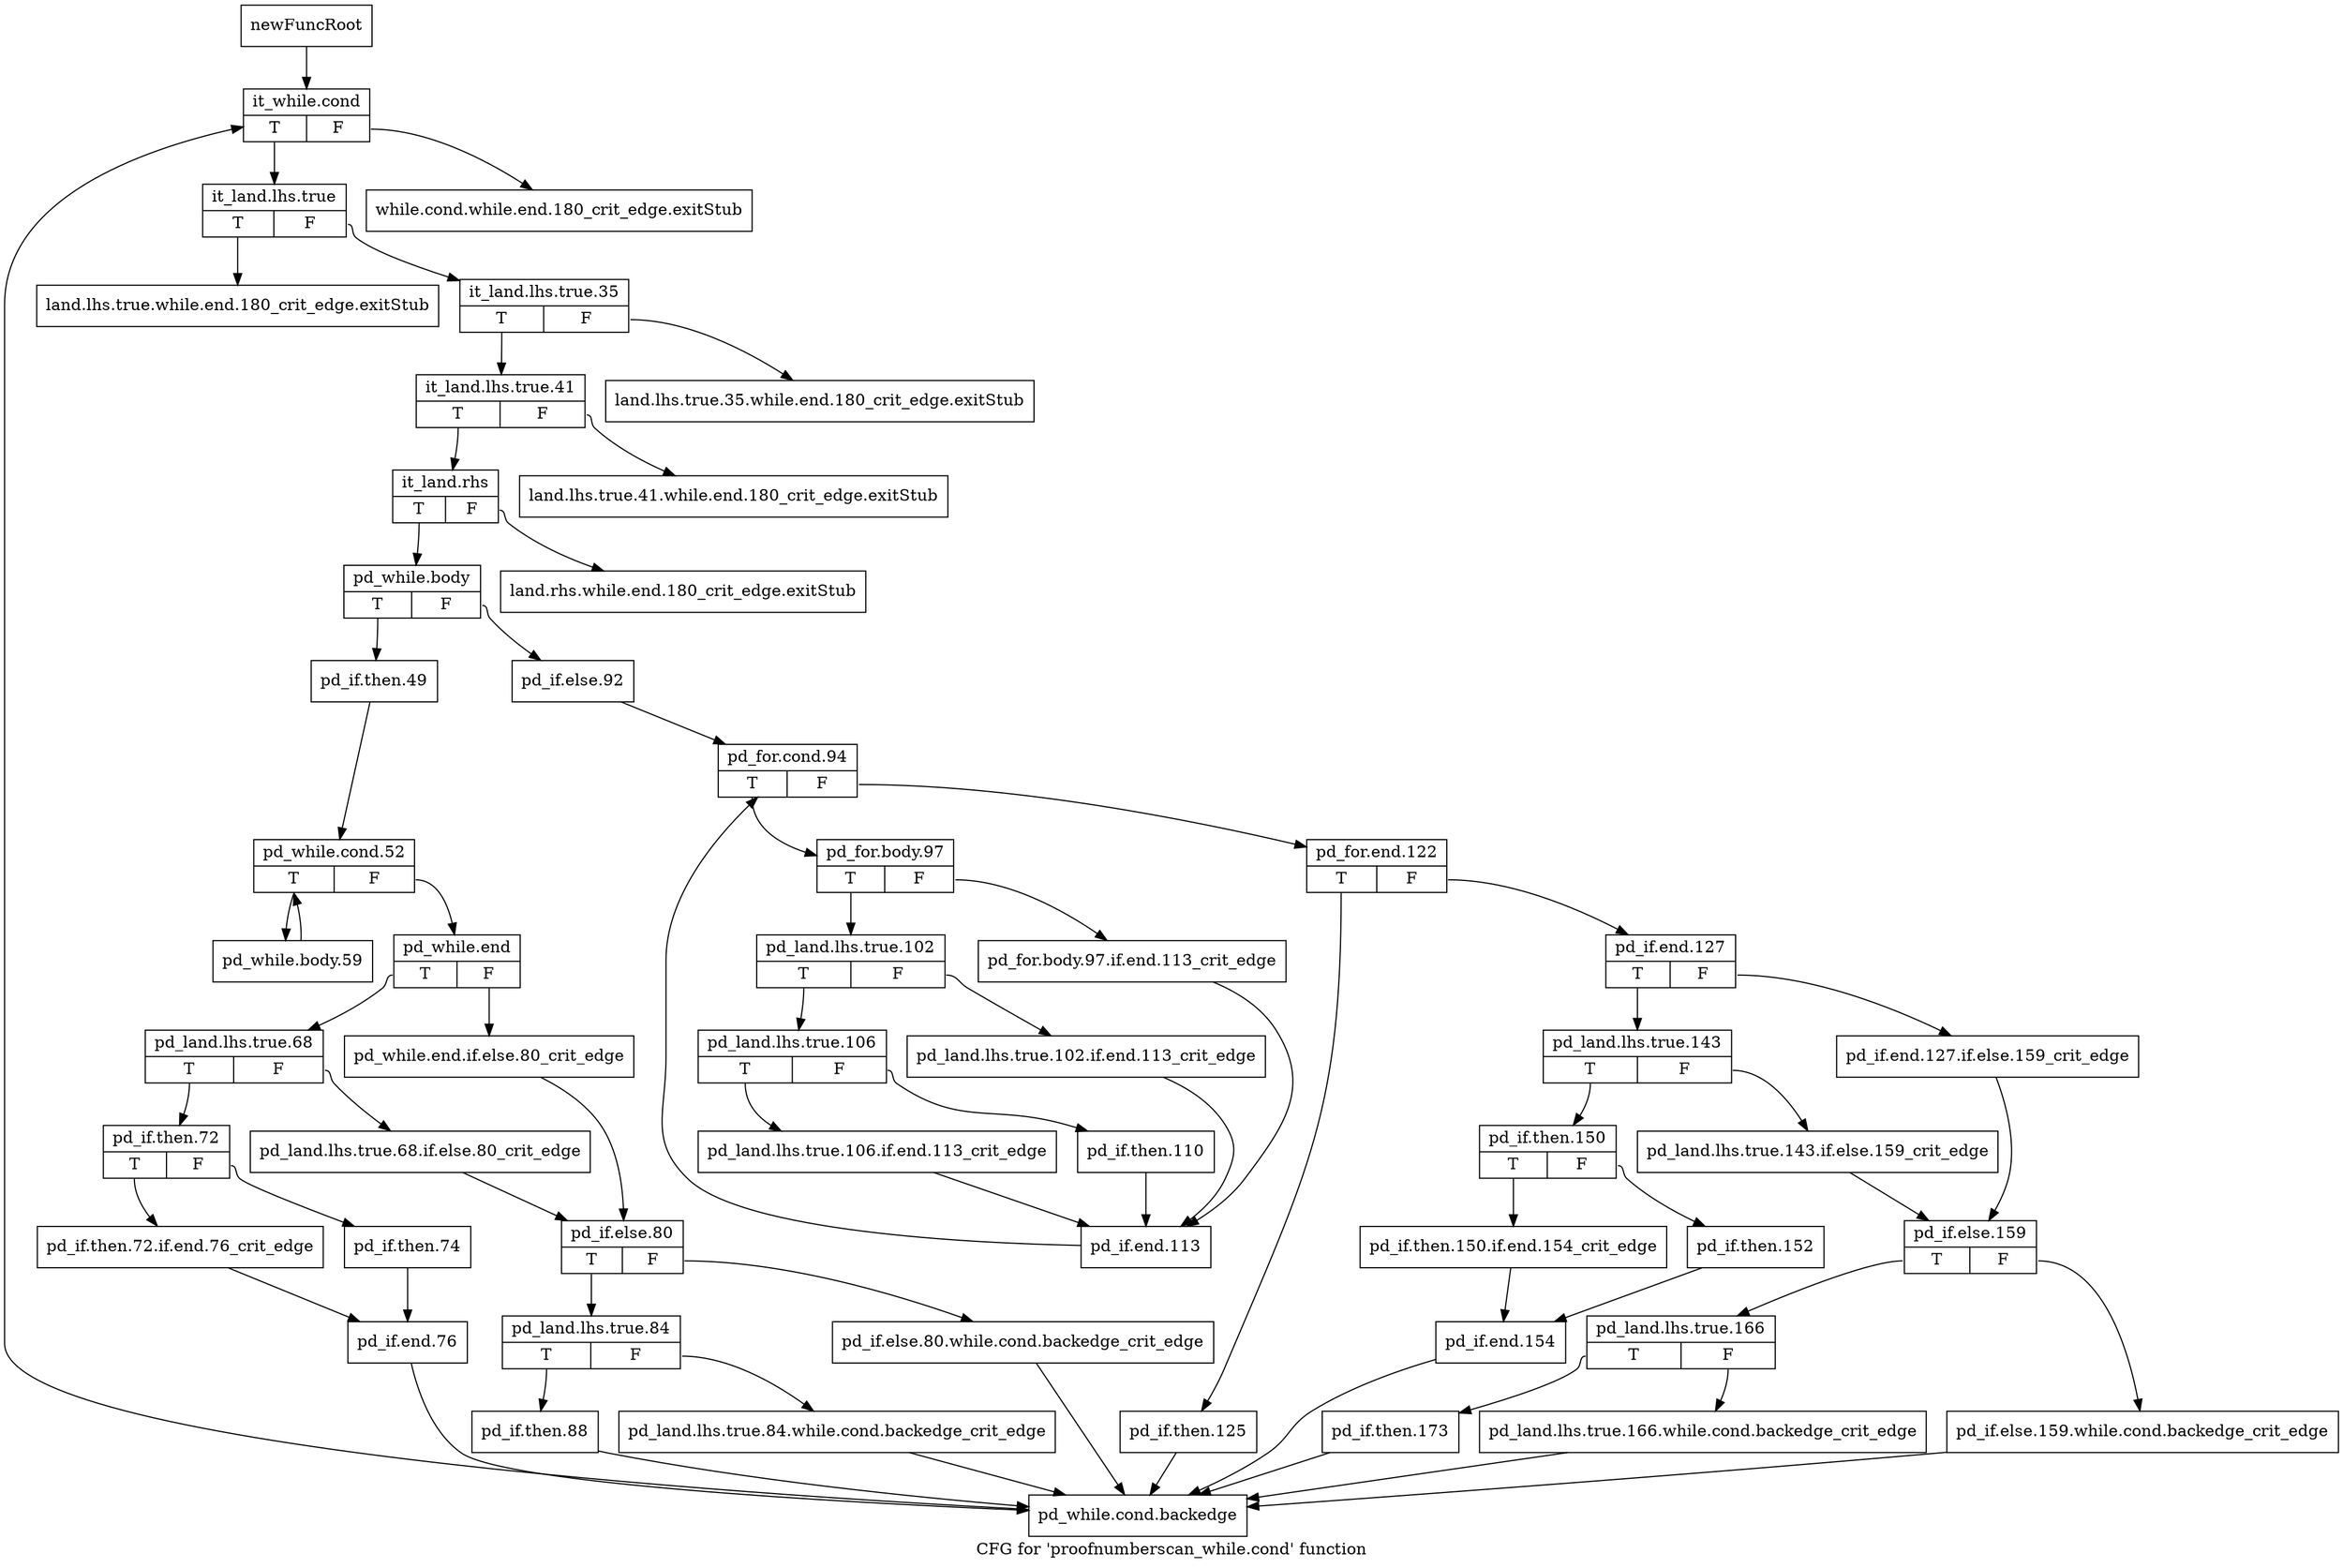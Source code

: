 digraph "CFG for 'proofnumberscan_while.cond' function" {
	label="CFG for 'proofnumberscan_while.cond' function";

	Node0xfd0650 [shape=record,label="{newFuncRoot}"];
	Node0xfd0650 -> Node0xfd0830;
	Node0xfd06a0 [shape=record,label="{while.cond.while.end.180_crit_edge.exitStub}"];
	Node0xfd06f0 [shape=record,label="{land.lhs.true.while.end.180_crit_edge.exitStub}"];
	Node0xfd0740 [shape=record,label="{land.lhs.true.35.while.end.180_crit_edge.exitStub}"];
	Node0xfd0790 [shape=record,label="{land.lhs.true.41.while.end.180_crit_edge.exitStub}"];
	Node0xfd07e0 [shape=record,label="{land.rhs.while.end.180_crit_edge.exitStub}"];
	Node0xfd0830 [shape=record,label="{it_while.cond|{<s0>T|<s1>F}}"];
	Node0xfd0830:s0 -> Node0xfd0880;
	Node0xfd0830:s1 -> Node0xfd06a0;
	Node0xfd0880 [shape=record,label="{it_land.lhs.true|{<s0>T|<s1>F}}"];
	Node0xfd0880:s0 -> Node0xfd06f0;
	Node0xfd0880:s1 -> Node0xfd08d0;
	Node0xfd08d0 [shape=record,label="{it_land.lhs.true.35|{<s0>T|<s1>F}}"];
	Node0xfd08d0:s0 -> Node0xfd0920;
	Node0xfd08d0:s1 -> Node0xfd0740;
	Node0xfd0920 [shape=record,label="{it_land.lhs.true.41|{<s0>T|<s1>F}}"];
	Node0xfd0920:s0 -> Node0xfd0970;
	Node0xfd0920:s1 -> Node0xfd0790;
	Node0xfd0970 [shape=record,label="{it_land.rhs|{<s0>T|<s1>F}}"];
	Node0xfd0970:s0 -> Node0xfd09c0;
	Node0xfd0970:s1 -> Node0xfd07e0;
	Node0xfd09c0 [shape=record,label="{pd_while.body|{<s0>T|<s1>F}}"];
	Node0xfd09c0:s0 -> Node0xfd11e0;
	Node0xfd09c0:s1 -> Node0xfd0a10;
	Node0xfd0a10 [shape=record,label="{pd_if.else.92}"];
	Node0xfd0a10 -> Node0xfd0a60;
	Node0xfd0a60 [shape=record,label="{pd_for.cond.94|{<s0>T|<s1>F}}"];
	Node0xfd0a60:s0 -> Node0xfd0f60;
	Node0xfd0a60:s1 -> Node0xfd0ab0;
	Node0xfd0ab0 [shape=record,label="{pd_for.end.122|{<s0>T|<s1>F}}"];
	Node0xfd0ab0:s0 -> Node0xfd0f10;
	Node0xfd0ab0:s1 -> Node0xfd0b00;
	Node0xfd0b00 [shape=record,label="{pd_if.end.127|{<s0>T|<s1>F}}"];
	Node0xfd0b00:s0 -> Node0xfd0ba0;
	Node0xfd0b00:s1 -> Node0xfd0b50;
	Node0xfd0b50 [shape=record,label="{pd_if.end.127.if.else.159_crit_edge}"];
	Node0xfd0b50 -> Node0xfd0c40;
	Node0xfd0ba0 [shape=record,label="{pd_land.lhs.true.143|{<s0>T|<s1>F}}"];
	Node0xfd0ba0:s0 -> Node0xfd0dd0;
	Node0xfd0ba0:s1 -> Node0xfd0bf0;
	Node0xfd0bf0 [shape=record,label="{pd_land.lhs.true.143.if.else.159_crit_edge}"];
	Node0xfd0bf0 -> Node0xfd0c40;
	Node0xfd0c40 [shape=record,label="{pd_if.else.159|{<s0>T|<s1>F}}"];
	Node0xfd0c40:s0 -> Node0xfd0ce0;
	Node0xfd0c40:s1 -> Node0xfd0c90;
	Node0xfd0c90 [shape=record,label="{pd_if.else.159.while.cond.backedge_crit_edge}"];
	Node0xfd0c90 -> Node0xfd1690;
	Node0xfd0ce0 [shape=record,label="{pd_land.lhs.true.166|{<s0>T|<s1>F}}"];
	Node0xfd0ce0:s0 -> Node0xfd0d80;
	Node0xfd0ce0:s1 -> Node0xfd0d30;
	Node0xfd0d30 [shape=record,label="{pd_land.lhs.true.166.while.cond.backedge_crit_edge}"];
	Node0xfd0d30 -> Node0xfd1690;
	Node0xfd0d80 [shape=record,label="{pd_if.then.173}"];
	Node0xfd0d80 -> Node0xfd1690;
	Node0xfd0dd0 [shape=record,label="{pd_if.then.150|{<s0>T|<s1>F}}"];
	Node0xfd0dd0:s0 -> Node0xfd0e70;
	Node0xfd0dd0:s1 -> Node0xfd0e20;
	Node0xfd0e20 [shape=record,label="{pd_if.then.152}"];
	Node0xfd0e20 -> Node0xfd0ec0;
	Node0xfd0e70 [shape=record,label="{pd_if.then.150.if.end.154_crit_edge}"];
	Node0xfd0e70 -> Node0xfd0ec0;
	Node0xfd0ec0 [shape=record,label="{pd_if.end.154}"];
	Node0xfd0ec0 -> Node0xfd1690;
	Node0xfd0f10 [shape=record,label="{pd_if.then.125}"];
	Node0xfd0f10 -> Node0xfd1690;
	Node0xfd0f60 [shape=record,label="{pd_for.body.97|{<s0>T|<s1>F}}"];
	Node0xfd0f60:s0 -> Node0xfd1000;
	Node0xfd0f60:s1 -> Node0xfd0fb0;
	Node0xfd0fb0 [shape=record,label="{pd_for.body.97.if.end.113_crit_edge}"];
	Node0xfd0fb0 -> Node0xfd1190;
	Node0xfd1000 [shape=record,label="{pd_land.lhs.true.102|{<s0>T|<s1>F}}"];
	Node0xfd1000:s0 -> Node0xfd10a0;
	Node0xfd1000:s1 -> Node0xfd1050;
	Node0xfd1050 [shape=record,label="{pd_land.lhs.true.102.if.end.113_crit_edge}"];
	Node0xfd1050 -> Node0xfd1190;
	Node0xfd10a0 [shape=record,label="{pd_land.lhs.true.106|{<s0>T|<s1>F}}"];
	Node0xfd10a0:s0 -> Node0xfd1140;
	Node0xfd10a0:s1 -> Node0xfd10f0;
	Node0xfd10f0 [shape=record,label="{pd_if.then.110}"];
	Node0xfd10f0 -> Node0xfd1190;
	Node0xfd1140 [shape=record,label="{pd_land.lhs.true.106.if.end.113_crit_edge}"];
	Node0xfd1140 -> Node0xfd1190;
	Node0xfd1190 [shape=record,label="{pd_if.end.113}"];
	Node0xfd1190 -> Node0xfd0a60;
	Node0xfd11e0 [shape=record,label="{pd_if.then.49}"];
	Node0xfd11e0 -> Node0xfd1230;
	Node0xfd1230 [shape=record,label="{pd_while.cond.52|{<s0>T|<s1>F}}"];
	Node0xfd1230:s0 -> Node0xfd16e0;
	Node0xfd1230:s1 -> Node0xfd1280;
	Node0xfd1280 [shape=record,label="{pd_while.end|{<s0>T|<s1>F}}"];
	Node0xfd1280:s0 -> Node0xfd1320;
	Node0xfd1280:s1 -> Node0xfd12d0;
	Node0xfd12d0 [shape=record,label="{pd_while.end.if.else.80_crit_edge}"];
	Node0xfd12d0 -> Node0xfd13c0;
	Node0xfd1320 [shape=record,label="{pd_land.lhs.true.68|{<s0>T|<s1>F}}"];
	Node0xfd1320:s0 -> Node0xfd1550;
	Node0xfd1320:s1 -> Node0xfd1370;
	Node0xfd1370 [shape=record,label="{pd_land.lhs.true.68.if.else.80_crit_edge}"];
	Node0xfd1370 -> Node0xfd13c0;
	Node0xfd13c0 [shape=record,label="{pd_if.else.80|{<s0>T|<s1>F}}"];
	Node0xfd13c0:s0 -> Node0xfd1460;
	Node0xfd13c0:s1 -> Node0xfd1410;
	Node0xfd1410 [shape=record,label="{pd_if.else.80.while.cond.backedge_crit_edge}"];
	Node0xfd1410 -> Node0xfd1690;
	Node0xfd1460 [shape=record,label="{pd_land.lhs.true.84|{<s0>T|<s1>F}}"];
	Node0xfd1460:s0 -> Node0xfd1500;
	Node0xfd1460:s1 -> Node0xfd14b0;
	Node0xfd14b0 [shape=record,label="{pd_land.lhs.true.84.while.cond.backedge_crit_edge}"];
	Node0xfd14b0 -> Node0xfd1690;
	Node0xfd1500 [shape=record,label="{pd_if.then.88}"];
	Node0xfd1500 -> Node0xfd1690;
	Node0xfd1550 [shape=record,label="{pd_if.then.72|{<s0>T|<s1>F}}"];
	Node0xfd1550:s0 -> Node0xfd15f0;
	Node0xfd1550:s1 -> Node0xfd15a0;
	Node0xfd15a0 [shape=record,label="{pd_if.then.74}"];
	Node0xfd15a0 -> Node0xfd1640;
	Node0xfd15f0 [shape=record,label="{pd_if.then.72.if.end.76_crit_edge}"];
	Node0xfd15f0 -> Node0xfd1640;
	Node0xfd1640 [shape=record,label="{pd_if.end.76}"];
	Node0xfd1640 -> Node0xfd1690;
	Node0xfd1690 [shape=record,label="{pd_while.cond.backedge}"];
	Node0xfd1690 -> Node0xfd0830;
	Node0xfd16e0 [shape=record,label="{pd_while.body.59}"];
	Node0xfd16e0 -> Node0xfd1230;
}
